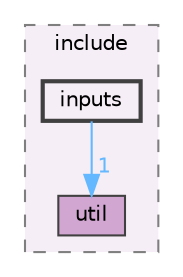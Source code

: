 digraph "inputs"
{
 // LATEX_PDF_SIZE
  bgcolor="transparent";
  edge [fontname=Helvetica,fontsize=10,labelfontname=Helvetica,labelfontsize=10];
  node [fontname=Helvetica,fontsize=10,shape=box,height=0.2,width=0.4];
  compound=true
  subgraph clusterdir_9a744b5567c265deacf566b467d8af59 {
    graph [ bgcolor="#f6eef6", pencolor="grey50", label="include", fontname=Helvetica,fontsize=10 style="filled,dashed", URL="dir_9a744b5567c265deacf566b467d8af59.html",tooltip=""]
  dir_01945739458c10315f029035be55b339 [label="util", fillcolor="#d1a7d1", color="grey25", style="filled", URL="dir_01945739458c10315f029035be55b339.html",tooltip=""];
  dir_e48180f9230982b0cc0b1e4a3b823aad [label="inputs", fillcolor="#f6eef6", color="grey25", style="filled,bold", URL="dir_e48180f9230982b0cc0b1e4a3b823aad.html",tooltip=""];
  }
  dir_e48180f9230982b0cc0b1e4a3b823aad->dir_01945739458c10315f029035be55b339 [headlabel="1", labeldistance=1.5 headhref="dir_000018_000032.html" href="dir_000018_000032.html" color="steelblue1" fontcolor="steelblue1"];
}
